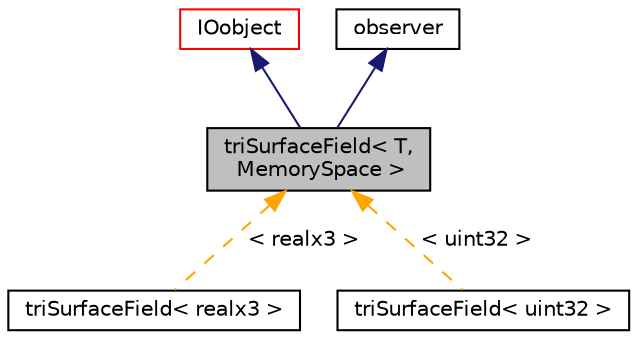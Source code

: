 digraph "triSurfaceField&lt; T, MemorySpace &gt;"
{
 // LATEX_PDF_SIZE
  edge [fontname="Helvetica",fontsize="10",labelfontname="Helvetica",labelfontsize="10"];
  node [fontname="Helvetica",fontsize="10",shape=record];
  Node1 [label="triSurfaceField\< T,\l MemorySpace \>",height=0.2,width=0.4,color="black", fillcolor="grey75", style="filled", fontcolor="black",tooltip=" "];
  Node2 -> Node1 [dir="back",color="midnightblue",fontsize="10",style="solid",fontname="Helvetica"];
  Node2 [label="IOobject",height=0.2,width=0.4,color="red", fillcolor="white", style="filled",URL="$classpFlow_1_1IOobject.html",tooltip=" "];
  Node5 -> Node1 [dir="back",color="midnightblue",fontsize="10",style="solid",fontname="Helvetica"];
  Node5 [label="observer",height=0.2,width=0.4,color="black", fillcolor="white", style="filled",URL="$classpFlow_1_1observer.html",tooltip=" "];
  Node1 -> Node6 [dir="back",color="orange",fontsize="10",style="dashed",label=" \< realx3 \>" ,fontname="Helvetica"];
  Node6 [label="triSurfaceField\< realx3 \>",height=0.2,width=0.4,color="black", fillcolor="white", style="filled",URL="$classpFlow_1_1triSurfaceField.html",tooltip=" "];
  Node1 -> Node7 [dir="back",color="orange",fontsize="10",style="dashed",label=" \< uint32 \>" ,fontname="Helvetica"];
  Node7 [label="triSurfaceField\< uint32 \>",height=0.2,width=0.4,color="black", fillcolor="white", style="filled",URL="$classpFlow_1_1triSurfaceField.html",tooltip=" "];
}
